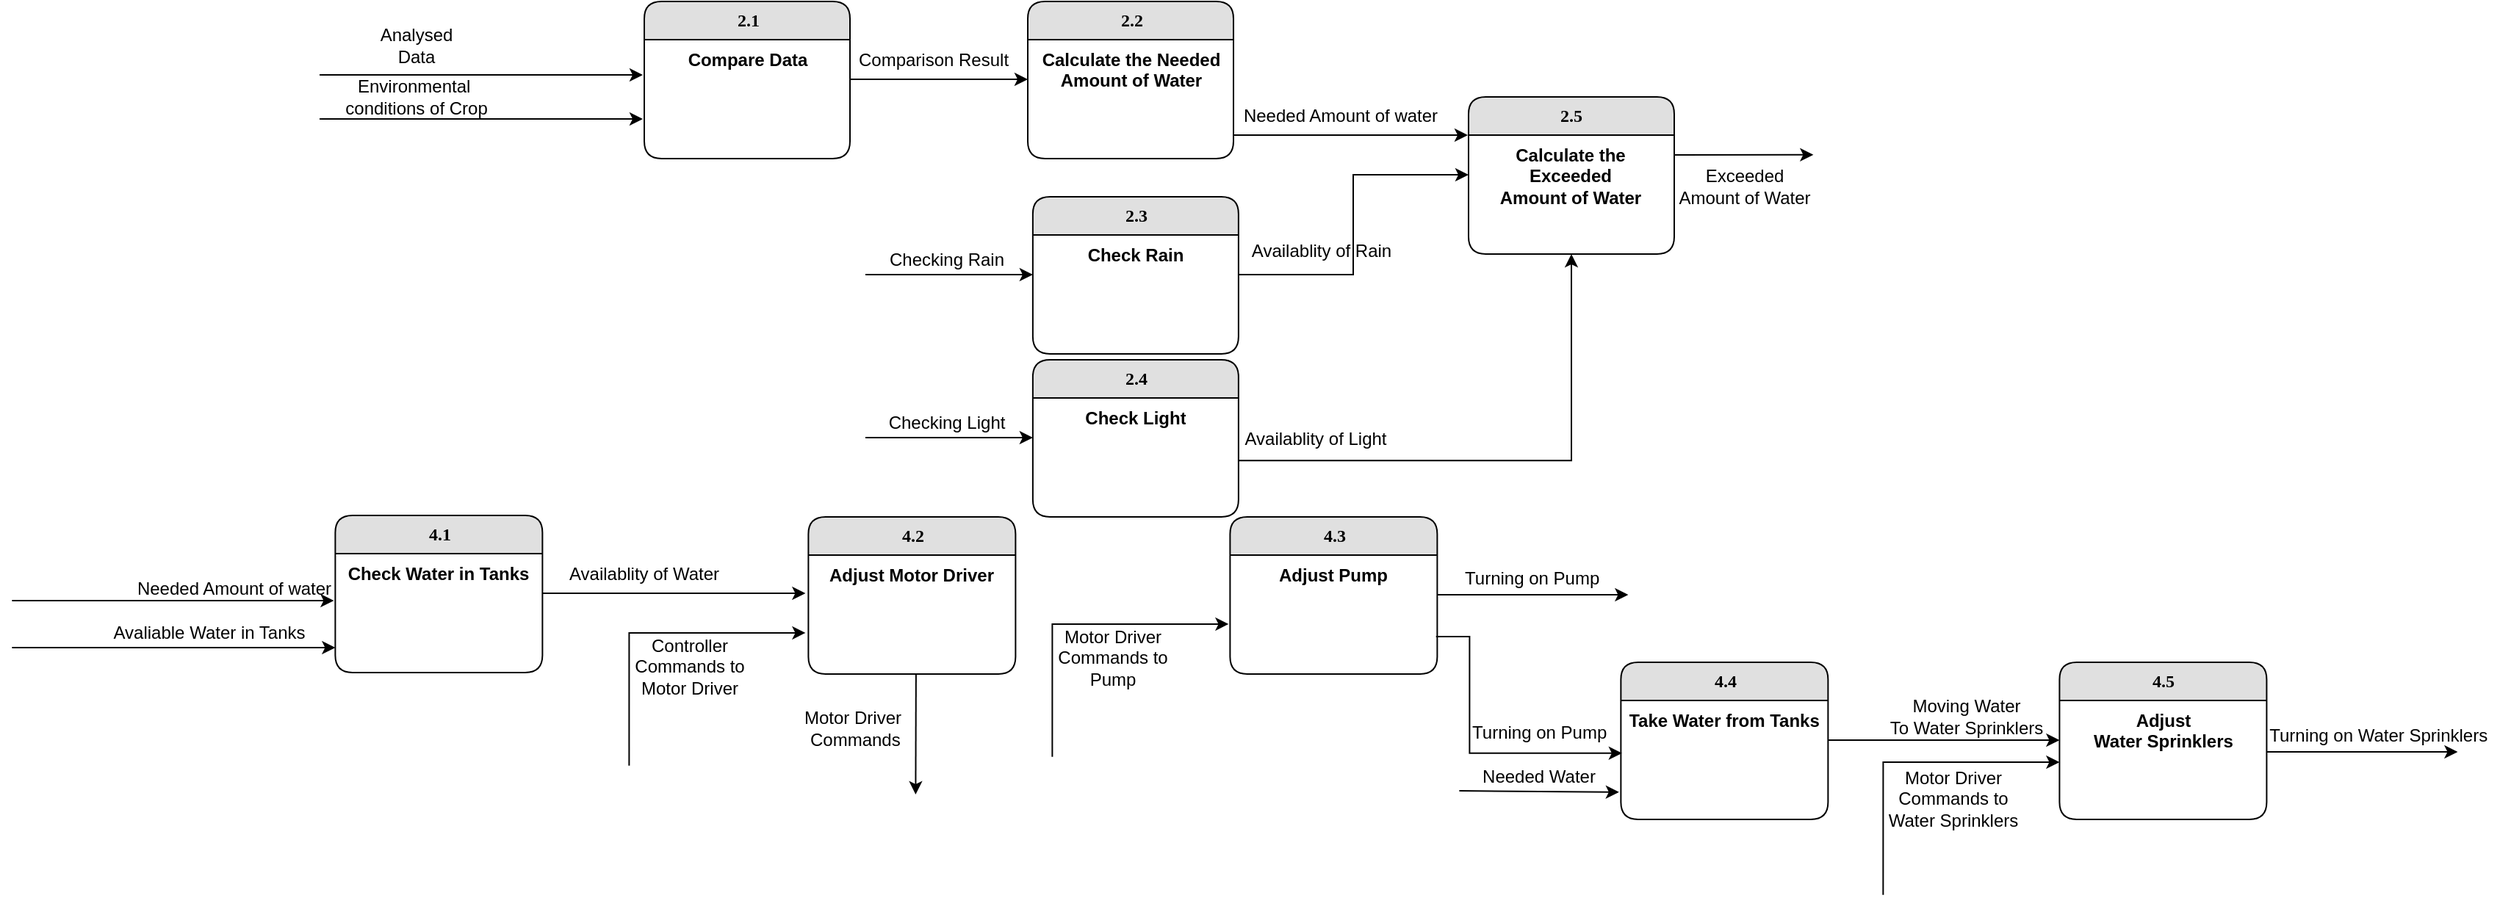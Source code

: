 <mxfile version="18.0.6" type="device"><diagram id="69W2_k_hmt12UrM_GH7q" name="Page-1"><mxGraphModel dx="5030" dy="1100" grid="1" gridSize="10" guides="1" tooltips="1" connect="1" arrows="1" fold="1" page="1" pageScale="1" pageWidth="3300" pageHeight="2339" math="0" shadow="0"><root><mxCell id="0"/><mxCell id="1" parent="0"/><mxCell id="3FJ9oyQB-NSswHEqH9gl-78" value="2.1" style="swimlane;html=1;fontStyle=1;childLayout=stackLayout;horizontal=1;startSize=26;fillColor=#e0e0e0;horizontalStack=0;resizeParent=1;resizeLast=0;collapsible=1;marginBottom=0;swimlaneFillColor=#ffffff;align=center;rounded=1;shadow=0;comic=0;labelBackgroundColor=none;strokeWidth=1;fontFamily=Verdana;fontSize=12" parent="1" vertex="1"><mxGeometry x="189.5" y="930" width="140" height="107" as="geometry"/></mxCell><mxCell id="3FJ9oyQB-NSswHEqH9gl-79" value="Compare Data" style="text;html=1;strokeColor=none;fillColor=none;spacingLeft=4;spacingRight=4;whiteSpace=wrap;overflow=hidden;rotatable=0;points=[[0,0.5],[1,0.5]];portConstraint=eastwest;align=center;fontStyle=1" parent="3FJ9oyQB-NSswHEqH9gl-78" vertex="1"><mxGeometry y="26" width="140" height="54" as="geometry"/></mxCell><mxCell id="3FJ9oyQB-NSswHEqH9gl-80" value="" style="endArrow=classic;html=1;rounded=0;" parent="1" edge="1"><mxGeometry width="50" height="50" relative="1" as="geometry"><mxPoint x="-31.5" y="980" as="sourcePoint"/><mxPoint x="188.5" y="980" as="targetPoint"/></mxGeometry></mxCell><mxCell id="3FJ9oyQB-NSswHEqH9gl-81" value="" style="endArrow=classic;html=1;rounded=0;" parent="1" edge="1"><mxGeometry width="50" height="50" relative="1" as="geometry"><mxPoint x="-31.5" y="1010" as="sourcePoint"/><mxPoint x="188.5" y="1010" as="targetPoint"/></mxGeometry></mxCell><mxCell id="3FJ9oyQB-NSswHEqH9gl-82" value="Analysed&lt;br&gt;Data" style="text;html=1;align=center;verticalAlign=middle;resizable=0;points=[];autosize=1;strokeColor=none;fillColor=none;" parent="1" vertex="1"><mxGeometry x="-1.5" y="945" width="70" height="30" as="geometry"/></mxCell><mxCell id="3FJ9oyQB-NSswHEqH9gl-83" value="&lt;div&gt;&lt;div&gt;Environmental&amp;nbsp;&lt;/div&gt;&lt;div&gt;conditions&amp;nbsp;&lt;span style=&quot;background-color: initial;&quot;&gt;of Crop&lt;/span&gt;&lt;/div&gt;&lt;/div&gt;" style="text;html=1;align=center;verticalAlign=middle;resizable=0;points=[];autosize=1;strokeColor=none;fillColor=none;" parent="1" vertex="1"><mxGeometry x="-21.5" y="980" width="110" height="30" as="geometry"/></mxCell><mxCell id="3FJ9oyQB-NSswHEqH9gl-84" value="" style="endArrow=classic;html=1;rounded=0;exitX=1;exitY=0.5;exitDx=0;exitDy=0;" parent="1" source="3FJ9oyQB-NSswHEqH9gl-79" edge="1"><mxGeometry width="50" height="50" relative="1" as="geometry"><mxPoint x="300.5" y="920" as="sourcePoint"/><mxPoint x="450.5" y="983" as="targetPoint"/></mxGeometry></mxCell><mxCell id="3FJ9oyQB-NSswHEqH9gl-85" value="Comparison Result" style="text;html=1;align=center;verticalAlign=middle;resizable=0;points=[];autosize=1;strokeColor=none;fillColor=none;" parent="1" vertex="1"><mxGeometry x="325.5" y="960" width="120" height="20" as="geometry"/></mxCell><mxCell id="3FJ9oyQB-NSswHEqH9gl-86" value="2.2" style="swimlane;html=1;fontStyle=1;childLayout=stackLayout;horizontal=1;startSize=26;fillColor=#e0e0e0;horizontalStack=0;resizeParent=1;resizeLast=0;collapsible=1;marginBottom=0;swimlaneFillColor=#ffffff;align=center;rounded=1;shadow=0;comic=0;labelBackgroundColor=none;strokeWidth=1;fontFamily=Verdana;fontSize=12" parent="1" vertex="1"><mxGeometry x="450.5" y="930" width="140" height="107" as="geometry"/></mxCell><mxCell id="3FJ9oyQB-NSswHEqH9gl-87" value="Calculate the Needed&lt;br&gt;Amount of Water" style="text;html=1;strokeColor=none;fillColor=none;spacingLeft=4;spacingRight=4;whiteSpace=wrap;overflow=hidden;rotatable=0;points=[[0,0.5],[1,0.5]];portConstraint=eastwest;align=center;fontStyle=1" parent="3FJ9oyQB-NSswHEqH9gl-86" vertex="1"><mxGeometry y="26" width="140" height="54" as="geometry"/></mxCell><mxCell id="3FJ9oyQB-NSswHEqH9gl-90" value="4.1" style="swimlane;html=1;fontStyle=1;childLayout=stackLayout;horizontal=1;startSize=26;fillColor=#e0e0e0;horizontalStack=0;resizeParent=1;resizeLast=0;collapsible=1;marginBottom=0;swimlaneFillColor=#ffffff;align=center;rounded=1;shadow=0;comic=0;labelBackgroundColor=none;strokeWidth=1;fontFamily=Verdana;fontSize=12" parent="1" vertex="1"><mxGeometry x="-20.81" y="1280" width="141" height="107" as="geometry"/></mxCell><mxCell id="3FJ9oyQB-NSswHEqH9gl-91" value="Check Water in Tanks" style="text;html=1;strokeColor=none;fillColor=none;spacingLeft=4;spacingRight=4;whiteSpace=wrap;overflow=hidden;rotatable=0;points=[[0,0.5],[1,0.5]];portConstraint=eastwest;align=center;fontStyle=1" parent="3FJ9oyQB-NSswHEqH9gl-90" vertex="1"><mxGeometry y="26" width="141" height="54" as="geometry"/></mxCell><mxCell id="3FJ9oyQB-NSswHEqH9gl-92" value="" style="endArrow=classic;html=1;rounded=0;" parent="1" edge="1"><mxGeometry width="50" height="50" relative="1" as="geometry"><mxPoint x="-240.81" y="1370" as="sourcePoint"/><mxPoint x="-20.81" y="1370" as="targetPoint"/></mxGeometry></mxCell><mxCell id="3FJ9oyQB-NSswHEqH9gl-93" value="Avaliable Water in Tanks" style="text;html=1;align=center;verticalAlign=middle;resizable=0;points=[];autosize=1;strokeColor=none;fillColor=none;" parent="1" vertex="1"><mxGeometry x="-181.81" y="1350" width="150" height="20" as="geometry"/></mxCell><mxCell id="3FJ9oyQB-NSswHEqH9gl-94" value="" style="endArrow=classic;html=1;rounded=0;entryX=0;entryY=0.5;entryDx=0;entryDy=0;" parent="1" edge="1"><mxGeometry width="50" height="50" relative="1" as="geometry"><mxPoint x="-240.81" y="1338" as="sourcePoint"/><mxPoint x="-21.81" y="1338" as="targetPoint"/></mxGeometry></mxCell><mxCell id="3FJ9oyQB-NSswHEqH9gl-95" value="Needed Amount of&amp;nbsp;water" style="text;html=1;align=center;verticalAlign=middle;resizable=0;points=[];autosize=1;strokeColor=none;fillColor=none;" parent="1" vertex="1"><mxGeometry x="-164.81" y="1320" width="150" height="20" as="geometry"/></mxCell><mxCell id="3FJ9oyQB-NSswHEqH9gl-97" value="" style="endArrow=classic;html=1;rounded=0;exitX=1;exitY=0.5;exitDx=0;exitDy=0;" parent="1" source="3FJ9oyQB-NSswHEqH9gl-91" edge="1"><mxGeometry width="50" height="50" relative="1" as="geometry"><mxPoint x="439.19" y="1160" as="sourcePoint"/><mxPoint x="299.19" y="1333" as="targetPoint"/></mxGeometry></mxCell><mxCell id="3FJ9oyQB-NSswHEqH9gl-98" value="Availablity of Water" style="text;html=1;align=center;verticalAlign=middle;resizable=0;points=[];autosize=1;strokeColor=none;fillColor=none;" parent="1" vertex="1"><mxGeometry x="129.19" y="1310" width="120" height="20" as="geometry"/></mxCell><mxCell id="3FJ9oyQB-NSswHEqH9gl-99" value="4.2" style="swimlane;html=1;fontStyle=1;childLayout=stackLayout;horizontal=1;startSize=26;fillColor=#e0e0e0;horizontalStack=0;resizeParent=1;resizeLast=0;collapsible=1;marginBottom=0;swimlaneFillColor=#ffffff;align=center;rounded=1;shadow=0;comic=0;labelBackgroundColor=none;strokeWidth=1;fontFamily=Verdana;fontSize=12" parent="1" vertex="1"><mxGeometry x="301.19" y="1281" width="141" height="107" as="geometry"/></mxCell><mxCell id="3FJ9oyQB-NSswHEqH9gl-100" value="Adjust Motor Driver" style="text;html=1;strokeColor=none;fillColor=none;spacingLeft=4;spacingRight=4;whiteSpace=wrap;overflow=hidden;rotatable=0;points=[[0,0.5],[1,0.5]];portConstraint=eastwest;align=center;fontStyle=1" parent="3FJ9oyQB-NSswHEqH9gl-99" vertex="1"><mxGeometry y="26" width="141" height="54" as="geometry"/></mxCell><mxCell id="3FJ9oyQB-NSswHEqH9gl-101" value="" style="endArrow=classic;html=1;rounded=0;entryX=0.25;entryY=1;entryDx=0;entryDy=0;" parent="1" edge="1"><mxGeometry width="50" height="50" relative="1" as="geometry"><mxPoint x="374.44" y="1388" as="sourcePoint"/><mxPoint x="374.19" y="1470" as="targetPoint"/></mxGeometry></mxCell><mxCell id="3FJ9oyQB-NSswHEqH9gl-103" value="Motor Driver&lt;br&gt;&amp;nbsp;Commands" style="text;html=1;align=center;verticalAlign=middle;resizable=0;points=[];autosize=1;strokeColor=none;fillColor=none;" parent="1" vertex="1"><mxGeometry x="291.19" y="1410" width="80" height="30" as="geometry"/></mxCell><mxCell id="3FJ9oyQB-NSswHEqH9gl-105" value="" style="endArrow=classic;html=1;rounded=0;entryX=-0.014;entryY=0.981;entryDx=0;entryDy=0;entryPerimeter=0;edgeStyle=orthogonalEdgeStyle;" parent="1" target="3FJ9oyQB-NSswHEqH9gl-100" edge="1"><mxGeometry width="50" height="50" relative="1" as="geometry"><mxPoint x="179.19" y="1450.356" as="sourcePoint"/><mxPoint x="281.19" y="1361.25" as="targetPoint"/><Array as="points"><mxPoint x="279.19" y="1360"/><mxPoint x="279.19" y="1360"/></Array></mxGeometry></mxCell><mxCell id="3FJ9oyQB-NSswHEqH9gl-106" value="Controller &lt;br&gt;Commands to &lt;br&gt;Motor Driver" style="text;html=1;align=center;verticalAlign=middle;resizable=0;points=[];autosize=1;strokeColor=none;fillColor=none;" parent="1" vertex="1"><mxGeometry x="175.19" y="1358" width="90" height="50" as="geometry"/></mxCell><mxCell id="3FJ9oyQB-NSswHEqH9gl-108" value="4.3" style="swimlane;html=1;fontStyle=1;childLayout=stackLayout;horizontal=1;startSize=26;fillColor=#e0e0e0;horizontalStack=0;resizeParent=1;resizeLast=0;collapsible=1;marginBottom=0;swimlaneFillColor=#ffffff;align=center;rounded=1;shadow=0;comic=0;labelBackgroundColor=none;strokeWidth=1;fontFamily=Verdana;fontSize=12" parent="1" vertex="1"><mxGeometry x="588.19" y="1281" width="141" height="107" as="geometry"/></mxCell><mxCell id="3FJ9oyQB-NSswHEqH9gl-109" value="Adjust Pump" style="text;html=1;strokeColor=none;fillColor=none;spacingLeft=4;spacingRight=4;whiteSpace=wrap;overflow=hidden;rotatable=0;points=[[0,0.5],[1,0.5]];portConstraint=eastwest;align=center;fontStyle=1" parent="3FJ9oyQB-NSswHEqH9gl-108" vertex="1"><mxGeometry y="26" width="141" height="54" as="geometry"/></mxCell><mxCell id="3FJ9oyQB-NSswHEqH9gl-110" value="" style="endArrow=classic;html=1;rounded=0;entryX=-0.014;entryY=0.981;entryDx=0;entryDy=0;entryPerimeter=0;edgeStyle=orthogonalEdgeStyle;" parent="1" edge="1"><mxGeometry width="50" height="50" relative="1" as="geometry"><mxPoint x="467.19" y="1444.356" as="sourcePoint"/><mxPoint x="587.216" y="1353.974" as="targetPoint"/><Array as="points"><mxPoint x="567.19" y="1354"/><mxPoint x="567.19" y="1354"/></Array></mxGeometry></mxCell><mxCell id="3FJ9oyQB-NSswHEqH9gl-111" value="Motor Driver&lt;br&gt;Commands to&lt;br&gt;Pump" style="text;html=1;align=center;verticalAlign=middle;resizable=0;points=[];autosize=1;strokeColor=none;fillColor=none;" parent="1" vertex="1"><mxGeometry x="463.19" y="1352" width="90" height="50" as="geometry"/></mxCell><mxCell id="3FJ9oyQB-NSswHEqH9gl-112" value="" style="endArrow=classic;html=1;rounded=0;exitX=1;exitY=0.5;exitDx=0;exitDy=0;" parent="1" source="3FJ9oyQB-NSswHEqH9gl-109" edge="1"><mxGeometry width="50" height="50" relative="1" as="geometry"><mxPoint x="579.19" y="1200" as="sourcePoint"/><mxPoint x="859.19" y="1334" as="targetPoint"/></mxGeometry></mxCell><mxCell id="3FJ9oyQB-NSswHEqH9gl-114" value="&lt;span style=&quot;white-space: pre;&quot;&gt;&#9;&lt;/span&gt;Turning on Pump" style="text;html=1;align=center;verticalAlign=middle;resizable=0;points=[];autosize=1;strokeColor=none;fillColor=none;" parent="1" vertex="1"><mxGeometry x="715.19" y="1313" width="130" height="20" as="geometry"/></mxCell><mxCell id="3FJ9oyQB-NSswHEqH9gl-115" value="4.5" style="swimlane;html=1;fontStyle=1;childLayout=stackLayout;horizontal=1;startSize=26;fillColor=#e0e0e0;horizontalStack=0;resizeParent=1;resizeLast=0;collapsible=1;marginBottom=0;swimlaneFillColor=#ffffff;align=center;rounded=1;shadow=0;comic=0;labelBackgroundColor=none;strokeWidth=1;fontFamily=Verdana;fontSize=12" parent="1" vertex="1"><mxGeometry x="1152.7" y="1380" width="141" height="107" as="geometry"/></mxCell><mxCell id="3FJ9oyQB-NSswHEqH9gl-116" value="Adjust &lt;br&gt;Water Sprinklers" style="text;html=1;strokeColor=none;fillColor=none;spacingLeft=4;spacingRight=4;whiteSpace=wrap;overflow=hidden;rotatable=0;points=[[0,0.5],[1,0.5]];portConstraint=eastwest;align=center;fontStyle=1" parent="3FJ9oyQB-NSswHEqH9gl-115" vertex="1"><mxGeometry y="26" width="141" height="54" as="geometry"/></mxCell><mxCell id="3FJ9oyQB-NSswHEqH9gl-126" value="" style="endArrow=classic;html=1;rounded=0;entryX=-0.014;entryY=0.981;entryDx=0;entryDy=0;entryPerimeter=0;edgeStyle=orthogonalEdgeStyle;" parent="1" edge="1"><mxGeometry width="50" height="50" relative="1" as="geometry"><mxPoint x="1032.67" y="1538.386" as="sourcePoint"/><mxPoint x="1152.696" y="1448.004" as="targetPoint"/><Array as="points"><mxPoint x="1132.67" y="1448.03"/><mxPoint x="1132.67" y="1448.03"/></Array></mxGeometry></mxCell><mxCell id="3FJ9oyQB-NSswHEqH9gl-127" value="Motor Driver&lt;br&gt;Commands to&lt;br&gt;&lt;span style=&quot;&quot;&gt;Water Sprinklers&lt;/span&gt;" style="text;html=1;align=center;verticalAlign=middle;resizable=0;points=[];autosize=1;strokeColor=none;fillColor=none;" parent="1" vertex="1"><mxGeometry x="1029.7" y="1448" width="100" height="50" as="geometry"/></mxCell><mxCell id="3FJ9oyQB-NSswHEqH9gl-128" value="4.4" style="swimlane;html=1;fontStyle=1;childLayout=stackLayout;horizontal=1;startSize=26;fillColor=#e0e0e0;horizontalStack=0;resizeParent=1;resizeLast=0;collapsible=1;marginBottom=0;swimlaneFillColor=#ffffff;align=center;rounded=1;shadow=0;comic=0;labelBackgroundColor=none;strokeWidth=1;fontFamily=Verdana;fontSize=12" parent="1" vertex="1"><mxGeometry x="854.18" y="1380" width="141" height="107" as="geometry"/></mxCell><mxCell id="3FJ9oyQB-NSswHEqH9gl-129" value="Take Water from Tanks" style="text;html=1;strokeColor=none;fillColor=none;spacingLeft=4;spacingRight=4;whiteSpace=wrap;overflow=hidden;rotatable=0;points=[[0,0.5],[1,0.5]];portConstraint=eastwest;align=center;fontStyle=1" parent="3FJ9oyQB-NSswHEqH9gl-128" vertex="1"><mxGeometry y="26" width="141" height="54" as="geometry"/></mxCell><mxCell id="3FJ9oyQB-NSswHEqH9gl-132" value="" style="endArrow=classic;html=1;rounded=0;entryX=-0.009;entryY=0.665;entryDx=0;entryDy=0;entryPerimeter=0;exitX=0.98;exitY=1.028;exitDx=0;exitDy=0;exitPerimeter=0;edgeStyle=elbowEdgeStyle;" parent="1" edge="1"><mxGeometry width="50" height="50" relative="1" as="geometry"><mxPoint x="728.37" y="1362.512" as="sourcePoint"/><mxPoint x="854.911" y="1441.91" as="targetPoint"/><Array as="points"><mxPoint x="751.19" y="1410"/></Array></mxGeometry></mxCell><mxCell id="3FJ9oyQB-NSswHEqH9gl-134" value="" style="endArrow=classic;html=1;rounded=0;entryX=-0.009;entryY=0.665;entryDx=0;entryDy=0;entryPerimeter=0;" parent="1" edge="1"><mxGeometry width="50" height="50" relative="1" as="geometry"><mxPoint x="744.18" y="1467.5" as="sourcePoint"/><mxPoint x="852.911" y="1468.41" as="targetPoint"/></mxGeometry></mxCell><mxCell id="3FJ9oyQB-NSswHEqH9gl-135" value="Needed Water" style="text;html=1;align=center;verticalAlign=middle;resizable=0;points=[];autosize=1;strokeColor=none;fillColor=none;" parent="1" vertex="1"><mxGeometry x="753.18" y="1448" width="90" height="20" as="geometry"/></mxCell><mxCell id="3FJ9oyQB-NSswHEqH9gl-141" value="&lt;span style=&quot;white-space: pre;&quot;&gt;&#9;&lt;/span&gt;Turning on Pump" style="text;html=1;align=center;verticalAlign=middle;resizable=0;points=[];autosize=1;strokeColor=none;fillColor=none;" parent="1" vertex="1"><mxGeometry x="720.19" y="1418" width="130" height="20" as="geometry"/></mxCell><mxCell id="3FJ9oyQB-NSswHEqH9gl-142" value="" style="endArrow=classic;html=1;rounded=0;exitX=1;exitY=0.5;exitDx=0;exitDy=0;entryX=0;entryY=0.5;entryDx=0;entryDy=0;" parent="1" source="3FJ9oyQB-NSswHEqH9gl-129" target="3FJ9oyQB-NSswHEqH9gl-116" edge="1"><mxGeometry width="50" height="50" relative="1" as="geometry"><mxPoint x="975.69" y="1333" as="sourcePoint"/><mxPoint x="869.7" y="1240" as="targetPoint"/></mxGeometry></mxCell><mxCell id="3FJ9oyQB-NSswHEqH9gl-143" value="" style="endArrow=classic;html=1;rounded=0;exitX=1;exitY=0.5;exitDx=0;exitDy=0;" parent="1" edge="1"><mxGeometry width="50" height="50" relative="1" as="geometry"><mxPoint x="1293.7" y="1441" as="sourcePoint"/><mxPoint x="1423.7" y="1441" as="targetPoint"/></mxGeometry></mxCell><mxCell id="3FJ9oyQB-NSswHEqH9gl-144" value="&lt;span style=&quot;white-space: pre;&quot;&gt;&#9;&lt;/span&gt;Turning on Water Sprinklers" style="text;html=1;align=center;verticalAlign=middle;resizable=0;points=[];autosize=1;strokeColor=none;fillColor=none;" parent="1" vertex="1"><mxGeometry x="1260.7" y="1420" width="190" height="20" as="geometry"/></mxCell><mxCell id="3FJ9oyQB-NSswHEqH9gl-145" value="Moving Water &lt;br&gt;To Water Sprinklers" style="text;html=1;align=center;verticalAlign=middle;resizable=0;points=[];autosize=1;strokeColor=none;fillColor=none;" parent="1" vertex="1"><mxGeometry x="1028.7" y="1402" width="120" height="30" as="geometry"/></mxCell><mxCell id="3FJ9oyQB-NSswHEqH9gl-230" value="2.5" style="swimlane;html=1;fontStyle=1;childLayout=stackLayout;horizontal=1;startSize=26;fillColor=#e0e0e0;horizontalStack=0;resizeParent=1;resizeLast=0;collapsible=1;marginBottom=0;swimlaneFillColor=#ffffff;align=center;rounded=1;shadow=0;comic=0;labelBackgroundColor=none;strokeWidth=1;fontFamily=Verdana;fontSize=12" parent="1" vertex="1"><mxGeometry x="750.49" y="995" width="140" height="107" as="geometry"/></mxCell><mxCell id="3FJ9oyQB-NSswHEqH9gl-231" value="Calculate the Exceeded&lt;br&gt;Amount of Water" style="text;html=1;strokeColor=none;fillColor=none;spacingLeft=4;spacingRight=4;whiteSpace=wrap;overflow=hidden;rotatable=0;points=[[0,0.5],[1,0.5]];portConstraint=eastwest;align=center;fontStyle=1" parent="3FJ9oyQB-NSswHEqH9gl-230" vertex="1"><mxGeometry y="26" width="140" height="54" as="geometry"/></mxCell><mxCell id="3FJ9oyQB-NSswHEqH9gl-232" value="" style="endArrow=classic;html=1;rounded=0;exitX=1;exitY=0.5;exitDx=0;exitDy=0;" parent="1" edge="1"><mxGeometry width="50" height="50" relative="1" as="geometry"><mxPoint x="590" y="1021.0" as="sourcePoint"/><mxPoint x="750" y="1021.0" as="targetPoint"/></mxGeometry></mxCell><mxCell id="3FJ9oyQB-NSswHEqH9gl-233" value="Needed Amount of water" style="text;html=1;align=center;verticalAlign=middle;resizable=0;points=[];autosize=1;strokeColor=none;fillColor=none;" parent="1" vertex="1"><mxGeometry x="588" y="998" width="150" height="20" as="geometry"/></mxCell><mxCell id="3FJ9oyQB-NSswHEqH9gl-236" value="" style="endArrow=classic;html=1;rounded=0;exitX=0.997;exitY=0.251;exitDx=0;exitDy=0;exitPerimeter=0;entryX=0.023;entryY=1.044;entryDx=0;entryDy=0;entryPerimeter=0;" parent="1" source="3FJ9oyQB-NSswHEqH9gl-231" edge="1"><mxGeometry width="50" height="50" relative="1" as="geometry"><mxPoint x="908.92" y="1034.376" as="sourcePoint"/><mxPoint x="985.183" y="1034.376" as="targetPoint"/></mxGeometry></mxCell><mxCell id="3FJ9oyQB-NSswHEqH9gl-237" value="Exceeded &lt;br&gt;Amount of Water" style="text;html=1;align=center;verticalAlign=middle;resizable=0;points=[];autosize=1;strokeColor=none;fillColor=none;" parent="1" vertex="1"><mxGeometry x="883" y="1041" width="110" height="30" as="geometry"/></mxCell><mxCell id="3FJ9oyQB-NSswHEqH9gl-244" value="2.3" style="swimlane;html=1;fontStyle=1;childLayout=stackLayout;horizontal=1;startSize=26;fillColor=#e0e0e0;horizontalStack=0;resizeParent=1;resizeLast=0;collapsible=1;marginBottom=0;swimlaneFillColor=#ffffff;align=center;rounded=1;shadow=0;comic=0;labelBackgroundColor=none;strokeWidth=1;fontFamily=Verdana;fontSize=12" parent="1" vertex="1"><mxGeometry x="453.94" y="1063" width="140" height="107" as="geometry"/></mxCell><mxCell id="3FJ9oyQB-NSswHEqH9gl-245" value="Check Rain" style="text;html=1;strokeColor=none;fillColor=none;spacingLeft=4;spacingRight=4;whiteSpace=wrap;overflow=hidden;rotatable=0;points=[[0,0.5],[1,0.5]];portConstraint=eastwest;align=center;fontStyle=1" parent="3FJ9oyQB-NSswHEqH9gl-244" vertex="1"><mxGeometry y="26" width="140" height="54" as="geometry"/></mxCell><mxCell id="3FJ9oyQB-NSswHEqH9gl-246" value="" style="endArrow=classic;html=1;rounded=0;entryX=0;entryY=0.5;entryDx=0;entryDy=0;" parent="1" target="3FJ9oyQB-NSswHEqH9gl-245" edge="1"><mxGeometry width="50" height="50" relative="1" as="geometry"><mxPoint x="340" y="1116" as="sourcePoint"/><mxPoint x="400" y="1160" as="targetPoint"/></mxGeometry></mxCell><mxCell id="3FJ9oyQB-NSswHEqH9gl-247" value="Checking Rain" style="text;html=1;align=center;verticalAlign=middle;resizable=0;points=[];autosize=1;strokeColor=none;fillColor=none;" parent="1" vertex="1"><mxGeometry x="350" y="1096" width="90" height="20" as="geometry"/></mxCell><mxCell id="3FJ9oyQB-NSswHEqH9gl-248" value="" style="endArrow=classic;html=1;rounded=0;exitX=1;exitY=0.5;exitDx=0;exitDy=0;entryX=0;entryY=0.5;entryDx=0;entryDy=0;edgeStyle=elbowEdgeStyle;" parent="1" source="3FJ9oyQB-NSswHEqH9gl-245" target="3FJ9oyQB-NSswHEqH9gl-231" edge="1"><mxGeometry width="50" height="50" relative="1" as="geometry"><mxPoint x="350" y="1180" as="sourcePoint"/><mxPoint x="400" y="1130" as="targetPoint"/></mxGeometry></mxCell><mxCell id="3FJ9oyQB-NSswHEqH9gl-250" value="Availablity of Rain" style="text;html=1;align=center;verticalAlign=middle;resizable=0;points=[];autosize=1;strokeColor=none;fillColor=none;" parent="1" vertex="1"><mxGeometry x="595" y="1090" width="110" height="20" as="geometry"/></mxCell><mxCell id="1e5vRcRhlsReEBo_SNqO-1" value="2.4" style="swimlane;html=1;fontStyle=1;childLayout=stackLayout;horizontal=1;startSize=26;fillColor=#e0e0e0;horizontalStack=0;resizeParent=1;resizeLast=0;collapsible=1;marginBottom=0;swimlaneFillColor=#ffffff;align=center;rounded=1;shadow=0;comic=0;labelBackgroundColor=none;strokeWidth=1;fontFamily=Verdana;fontSize=12" parent="1" vertex="1"><mxGeometry x="453.94" y="1174" width="140" height="107" as="geometry"/></mxCell><mxCell id="1e5vRcRhlsReEBo_SNqO-2" value="Check Light" style="text;html=1;strokeColor=none;fillColor=none;spacingLeft=4;spacingRight=4;whiteSpace=wrap;overflow=hidden;rotatable=0;points=[[0,0.5],[1,0.5]];portConstraint=eastwest;align=center;fontStyle=1" parent="1e5vRcRhlsReEBo_SNqO-1" vertex="1"><mxGeometry y="26" width="140" height="54" as="geometry"/></mxCell><mxCell id="1e5vRcRhlsReEBo_SNqO-3" value="" style="endArrow=classic;html=1;rounded=0;entryX=0;entryY=0.5;entryDx=0;entryDy=0;" parent="1" target="1e5vRcRhlsReEBo_SNqO-2" edge="1"><mxGeometry width="50" height="50" relative="1" as="geometry"><mxPoint x="340" y="1227" as="sourcePoint"/><mxPoint x="400" y="1271" as="targetPoint"/></mxGeometry></mxCell><mxCell id="1e5vRcRhlsReEBo_SNqO-4" value="Checking Light" style="text;html=1;align=center;verticalAlign=middle;resizable=0;points=[];autosize=1;strokeColor=none;fillColor=none;" parent="1" vertex="1"><mxGeometry x="350" y="1207" width="90" height="20" as="geometry"/></mxCell><mxCell id="1e5vRcRhlsReEBo_SNqO-5" value="Availablity of Light" style="text;html=1;align=center;verticalAlign=middle;resizable=0;points=[];autosize=1;strokeColor=none;fillColor=none;" parent="1" vertex="1"><mxGeometry x="590.5" y="1217.5" width="110" height="20" as="geometry"/></mxCell><mxCell id="1e5vRcRhlsReEBo_SNqO-8" value="" style="endArrow=classic;html=1;rounded=0;exitX=1;exitY=0.789;exitDx=0;exitDy=0;exitPerimeter=0;entryX=0.5;entryY=1;entryDx=0;entryDy=0;edgeStyle=orthogonalEdgeStyle;" parent="1" source="1e5vRcRhlsReEBo_SNqO-2" target="3FJ9oyQB-NSswHEqH9gl-230" edge="1"><mxGeometry width="50" height="50" relative="1" as="geometry"><mxPoint x="540" y="1280" as="sourcePoint"/><mxPoint x="590" y="1230" as="targetPoint"/></mxGeometry></mxCell></root></mxGraphModel></diagram></mxfile>